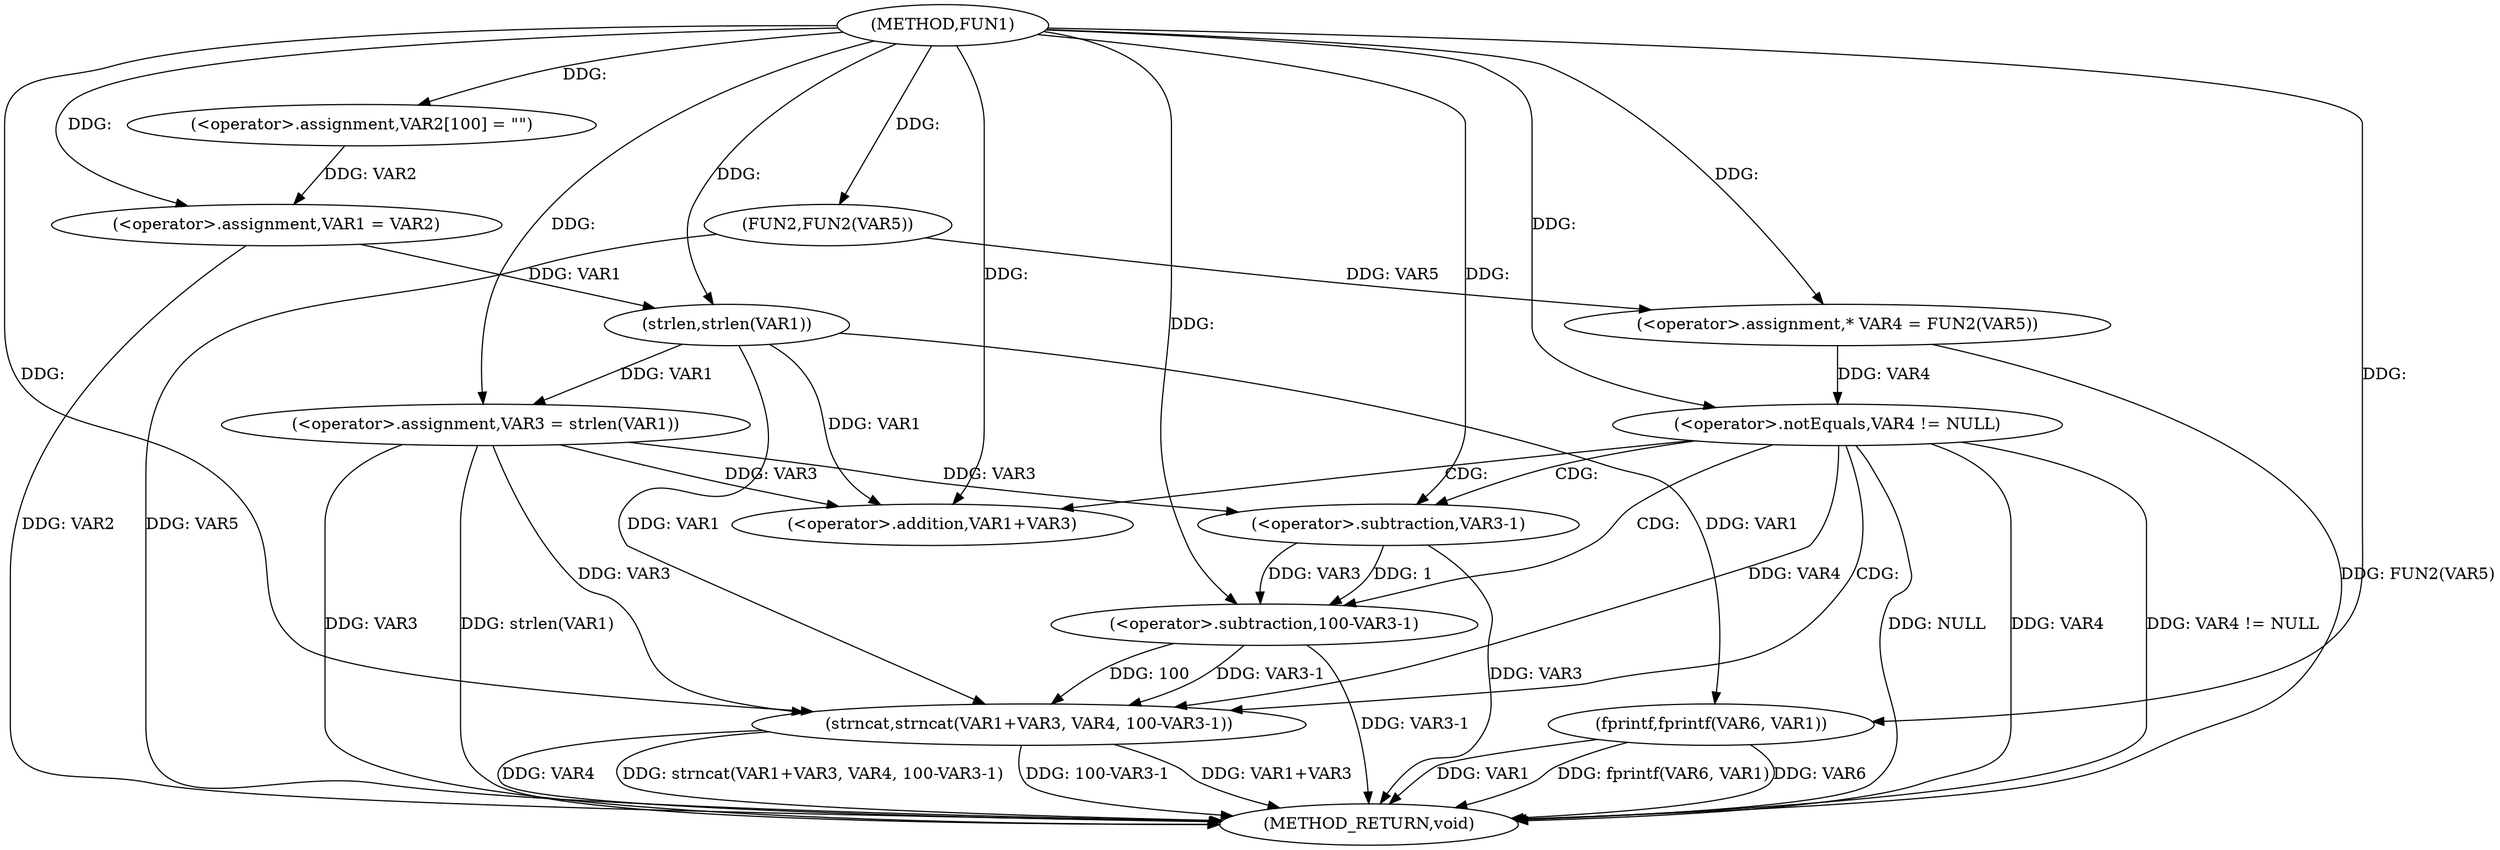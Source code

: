 digraph FUN1 {  
"1000100" [label = "(METHOD,FUN1)" ]
"1000139" [label = "(METHOD_RETURN,void)" ]
"1000104" [label = "(<operator>.assignment,VAR2[100] = \"\")" ]
"1000107" [label = "(<operator>.assignment,VAR1 = VAR2)" ]
"1000112" [label = "(<operator>.assignment,VAR3 = strlen(VAR1))" ]
"1000114" [label = "(strlen,strlen(VAR1))" ]
"1000117" [label = "(<operator>.assignment,* VAR4 = FUN2(VAR5))" ]
"1000119" [label = "(FUN2,FUN2(VAR5))" ]
"1000122" [label = "(<operator>.notEquals,VAR4 != NULL)" ]
"1000126" [label = "(strncat,strncat(VAR1+VAR3, VAR4, 100-VAR3-1))" ]
"1000127" [label = "(<operator>.addition,VAR1+VAR3)" ]
"1000131" [label = "(<operator>.subtraction,100-VAR3-1)" ]
"1000133" [label = "(<operator>.subtraction,VAR3-1)" ]
"1000136" [label = "(fprintf,fprintf(VAR6, VAR1))" ]
  "1000112" -> "1000139"  [ label = "DDG: strlen(VAR1)"] 
  "1000122" -> "1000139"  [ label = "DDG: VAR4"] 
  "1000133" -> "1000139"  [ label = "DDG: VAR3"] 
  "1000126" -> "1000139"  [ label = "DDG: VAR1+VAR3"] 
  "1000136" -> "1000139"  [ label = "DDG: VAR1"] 
  "1000117" -> "1000139"  [ label = "DDG: FUN2(VAR5)"] 
  "1000126" -> "1000139"  [ label = "DDG: VAR4"] 
  "1000126" -> "1000139"  [ label = "DDG: strncat(VAR1+VAR3, VAR4, 100-VAR3-1)"] 
  "1000131" -> "1000139"  [ label = "DDG: VAR3-1"] 
  "1000112" -> "1000139"  [ label = "DDG: VAR3"] 
  "1000119" -> "1000139"  [ label = "DDG: VAR5"] 
  "1000136" -> "1000139"  [ label = "DDG: fprintf(VAR6, VAR1)"] 
  "1000122" -> "1000139"  [ label = "DDG: VAR4 != NULL"] 
  "1000136" -> "1000139"  [ label = "DDG: VAR6"] 
  "1000107" -> "1000139"  [ label = "DDG: VAR2"] 
  "1000126" -> "1000139"  [ label = "DDG: 100-VAR3-1"] 
  "1000122" -> "1000139"  [ label = "DDG: NULL"] 
  "1000100" -> "1000104"  [ label = "DDG: "] 
  "1000104" -> "1000107"  [ label = "DDG: VAR2"] 
  "1000100" -> "1000107"  [ label = "DDG: "] 
  "1000114" -> "1000112"  [ label = "DDG: VAR1"] 
  "1000100" -> "1000112"  [ label = "DDG: "] 
  "1000107" -> "1000114"  [ label = "DDG: VAR1"] 
  "1000100" -> "1000114"  [ label = "DDG: "] 
  "1000119" -> "1000117"  [ label = "DDG: VAR5"] 
  "1000100" -> "1000117"  [ label = "DDG: "] 
  "1000100" -> "1000119"  [ label = "DDG: "] 
  "1000117" -> "1000122"  [ label = "DDG: VAR4"] 
  "1000100" -> "1000122"  [ label = "DDG: "] 
  "1000114" -> "1000126"  [ label = "DDG: VAR1"] 
  "1000100" -> "1000126"  [ label = "DDG: "] 
  "1000112" -> "1000126"  [ label = "DDG: VAR3"] 
  "1000114" -> "1000127"  [ label = "DDG: VAR1"] 
  "1000100" -> "1000127"  [ label = "DDG: "] 
  "1000112" -> "1000127"  [ label = "DDG: VAR3"] 
  "1000122" -> "1000126"  [ label = "DDG: VAR4"] 
  "1000131" -> "1000126"  [ label = "DDG: 100"] 
  "1000131" -> "1000126"  [ label = "DDG: VAR3-1"] 
  "1000100" -> "1000131"  [ label = "DDG: "] 
  "1000133" -> "1000131"  [ label = "DDG: VAR3"] 
  "1000133" -> "1000131"  [ label = "DDG: 1"] 
  "1000100" -> "1000133"  [ label = "DDG: "] 
  "1000112" -> "1000133"  [ label = "DDG: VAR3"] 
  "1000100" -> "1000136"  [ label = "DDG: "] 
  "1000114" -> "1000136"  [ label = "DDG: VAR1"] 
  "1000122" -> "1000133"  [ label = "CDG: "] 
  "1000122" -> "1000127"  [ label = "CDG: "] 
  "1000122" -> "1000131"  [ label = "CDG: "] 
  "1000122" -> "1000126"  [ label = "CDG: "] 
}
